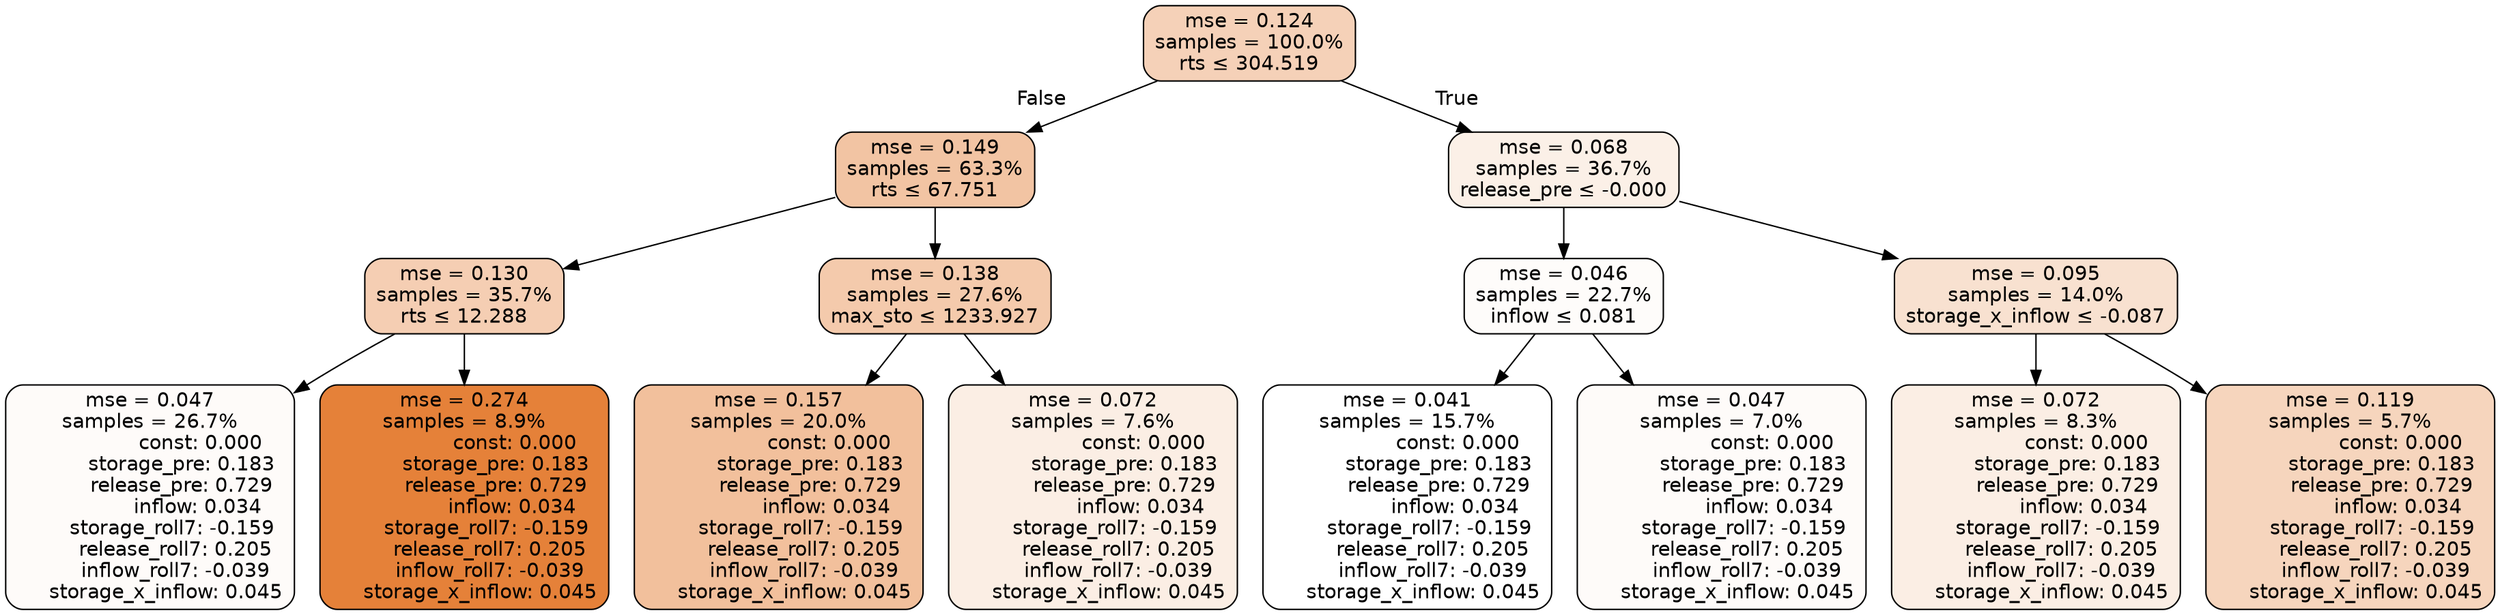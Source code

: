 digraph tree {
node [shape=rectangle, style="filled, rounded", color="black", fontname=helvetica] ;
edge [fontname=helvetica] ;
	"0" [label="mse = 0.124
samples = 100.0%
rts &le; 304.519", fillcolor="#f5d1b8"]
	"1" [label="mse = 0.149
samples = 63.3%
rts &le; 67.751", fillcolor="#f2c4a3"]
	"2" [label="mse = 0.130
samples = 35.7%
rts &le; 12.288", fillcolor="#f5ceb3"]
	"3" [label="mse = 0.047
samples = 26.7%
                const: 0.000
          storage_pre: 0.183
          release_pre: 0.729
               inflow: 0.034
       storage_roll7: -0.159
        release_roll7: 0.205
        inflow_roll7: -0.039
     storage_x_inflow: 0.045", fillcolor="#fefbf9"]
	"4" [label="mse = 0.274
samples = 8.9%
                const: 0.000
          storage_pre: 0.183
          release_pre: 0.729
               inflow: 0.034
       storage_roll7: -0.159
        release_roll7: 0.205
        inflow_roll7: -0.039
     storage_x_inflow: 0.045", fillcolor="#e58139"]
	"5" [label="mse = 0.138
samples = 27.6%
max_sto &le; 1233.927", fillcolor="#f4caac"]
	"6" [label="mse = 0.157
samples = 20.0%
                const: 0.000
          storage_pre: 0.183
          release_pre: 0.729
               inflow: 0.034
       storage_roll7: -0.159
        release_roll7: 0.205
        inflow_roll7: -0.039
     storage_x_inflow: 0.045", fillcolor="#f2c09c"]
	"7" [label="mse = 0.072
samples = 7.6%
                const: 0.000
          storage_pre: 0.183
          release_pre: 0.729
               inflow: 0.034
       storage_roll7: -0.159
        release_roll7: 0.205
        inflow_roll7: -0.039
     storage_x_inflow: 0.045", fillcolor="#fbeee4"]
	"8" [label="mse = 0.068
samples = 36.7%
release_pre &le; -0.000", fillcolor="#fbf0e7"]
	"9" [label="mse = 0.046
samples = 22.7%
inflow &le; 0.081", fillcolor="#fefcfa"]
	"10" [label="mse = 0.041
samples = 15.7%
                const: 0.000
          storage_pre: 0.183
          release_pre: 0.729
               inflow: 0.034
       storage_roll7: -0.159
        release_roll7: 0.205
        inflow_roll7: -0.039
     storage_x_inflow: 0.045", fillcolor="#ffffff"]
	"11" [label="mse = 0.047
samples = 7.0%
                const: 0.000
          storage_pre: 0.183
          release_pre: 0.729
               inflow: 0.034
       storage_roll7: -0.159
        release_roll7: 0.205
        inflow_roll7: -0.039
     storage_x_inflow: 0.045", fillcolor="#fefbf9"]
	"12" [label="mse = 0.095
samples = 14.0%
storage_x_inflow &le; -0.087", fillcolor="#f8e1d0"]
	"13" [label="mse = 0.072
samples = 8.3%
                const: 0.000
          storage_pre: 0.183
          release_pre: 0.729
               inflow: 0.034
       storage_roll7: -0.159
        release_roll7: 0.205
        inflow_roll7: -0.039
     storage_x_inflow: 0.045", fillcolor="#fbeee4"]
	"14" [label="mse = 0.119
samples = 5.7%
                const: 0.000
          storage_pre: 0.183
          release_pre: 0.729
               inflow: 0.034
       storage_roll7: -0.159
        release_roll7: 0.205
        inflow_roll7: -0.039
     storage_x_inflow: 0.045", fillcolor="#f6d5bd"]

	"0" -> "1" [labeldistance=2.5, labelangle=45, headlabel="False"]
	"1" -> "2"
	"2" -> "3"
	"2" -> "4"
	"1" -> "5"
	"5" -> "6"
	"5" -> "7"
	"0" -> "8" [labeldistance=2.5, labelangle=-45, headlabel="True"]
	"8" -> "9"
	"9" -> "10"
	"9" -> "11"
	"8" -> "12"
	"12" -> "13"
	"12" -> "14"
}